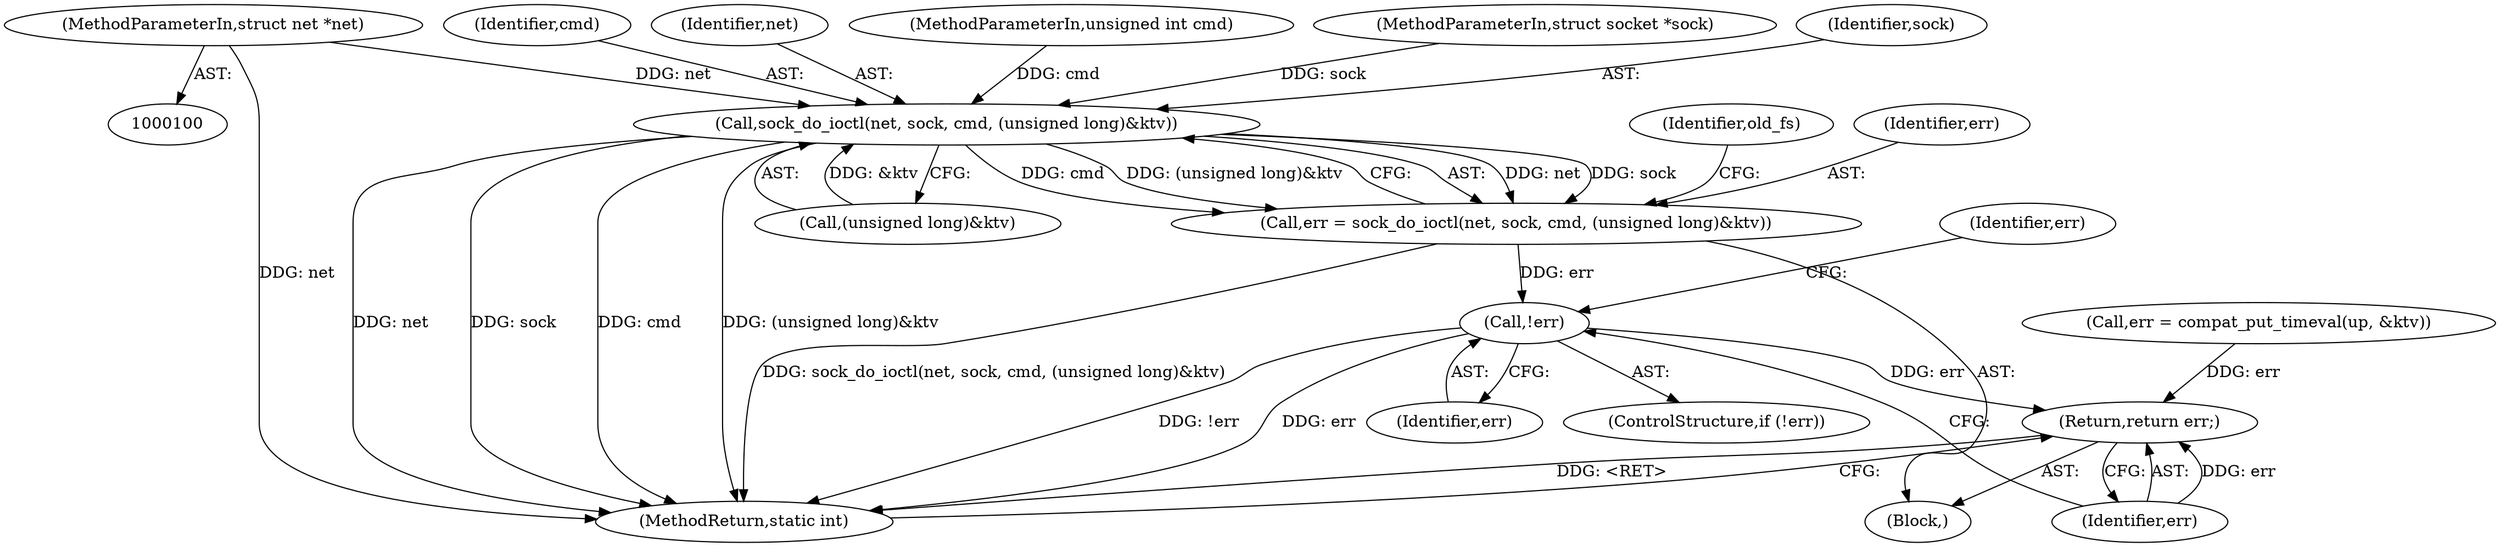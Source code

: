 digraph "0_linux_ed6fe9d614fc1bca95eb8c0ccd0e92db00ef9d5d@pointer" {
"1000101" [label="(MethodParameterIn,struct net *net)"];
"1000116" [label="(Call,sock_do_ioctl(net, sock, cmd, (unsigned long)&ktv))"];
"1000114" [label="(Call,err = sock_do_ioctl(net, sock, cmd, (unsigned long)&ktv))"];
"1000127" [label="(Call,!err)"];
"1000135" [label="(Return,return err;)"];
"1000116" [label="(Call,sock_do_ioctl(net, sock, cmd, (unsigned long)&ktv))"];
"1000114" [label="(Call,err = sock_do_ioctl(net, sock, cmd, (unsigned long)&ktv))"];
"1000137" [label="(MethodReturn,static int)"];
"1000128" [label="(Identifier,err)"];
"1000118" [label="(Identifier,sock)"];
"1000125" [label="(Identifier,old_fs)"];
"1000115" [label="(Identifier,err)"];
"1000119" [label="(Identifier,cmd)"];
"1000120" [label="(Call,(unsigned long)&ktv)"];
"1000105" [label="(Block,)"];
"1000129" [label="(Call,err = compat_put_timeval(up, &ktv))"];
"1000127" [label="(Call,!err)"];
"1000126" [label="(ControlStructure,if (!err))"];
"1000130" [label="(Identifier,err)"];
"1000117" [label="(Identifier,net)"];
"1000135" [label="(Return,return err;)"];
"1000103" [label="(MethodParameterIn,unsigned int cmd)"];
"1000101" [label="(MethodParameterIn,struct net *net)"];
"1000102" [label="(MethodParameterIn,struct socket *sock)"];
"1000136" [label="(Identifier,err)"];
"1000101" -> "1000100"  [label="AST: "];
"1000101" -> "1000137"  [label="DDG: net"];
"1000101" -> "1000116"  [label="DDG: net"];
"1000116" -> "1000114"  [label="AST: "];
"1000116" -> "1000120"  [label="CFG: "];
"1000117" -> "1000116"  [label="AST: "];
"1000118" -> "1000116"  [label="AST: "];
"1000119" -> "1000116"  [label="AST: "];
"1000120" -> "1000116"  [label="AST: "];
"1000114" -> "1000116"  [label="CFG: "];
"1000116" -> "1000137"  [label="DDG: net"];
"1000116" -> "1000137"  [label="DDG: sock"];
"1000116" -> "1000137"  [label="DDG: cmd"];
"1000116" -> "1000137"  [label="DDG: (unsigned long)&ktv"];
"1000116" -> "1000114"  [label="DDG: net"];
"1000116" -> "1000114"  [label="DDG: sock"];
"1000116" -> "1000114"  [label="DDG: cmd"];
"1000116" -> "1000114"  [label="DDG: (unsigned long)&ktv"];
"1000102" -> "1000116"  [label="DDG: sock"];
"1000103" -> "1000116"  [label="DDG: cmd"];
"1000120" -> "1000116"  [label="DDG: &ktv"];
"1000114" -> "1000105"  [label="AST: "];
"1000115" -> "1000114"  [label="AST: "];
"1000125" -> "1000114"  [label="CFG: "];
"1000114" -> "1000137"  [label="DDG: sock_do_ioctl(net, sock, cmd, (unsigned long)&ktv)"];
"1000114" -> "1000127"  [label="DDG: err"];
"1000127" -> "1000126"  [label="AST: "];
"1000127" -> "1000128"  [label="CFG: "];
"1000128" -> "1000127"  [label="AST: "];
"1000130" -> "1000127"  [label="CFG: "];
"1000136" -> "1000127"  [label="CFG: "];
"1000127" -> "1000137"  [label="DDG: !err"];
"1000127" -> "1000137"  [label="DDG: err"];
"1000127" -> "1000135"  [label="DDG: err"];
"1000135" -> "1000105"  [label="AST: "];
"1000135" -> "1000136"  [label="CFG: "];
"1000136" -> "1000135"  [label="AST: "];
"1000137" -> "1000135"  [label="CFG: "];
"1000135" -> "1000137"  [label="DDG: <RET>"];
"1000136" -> "1000135"  [label="DDG: err"];
"1000129" -> "1000135"  [label="DDG: err"];
}
